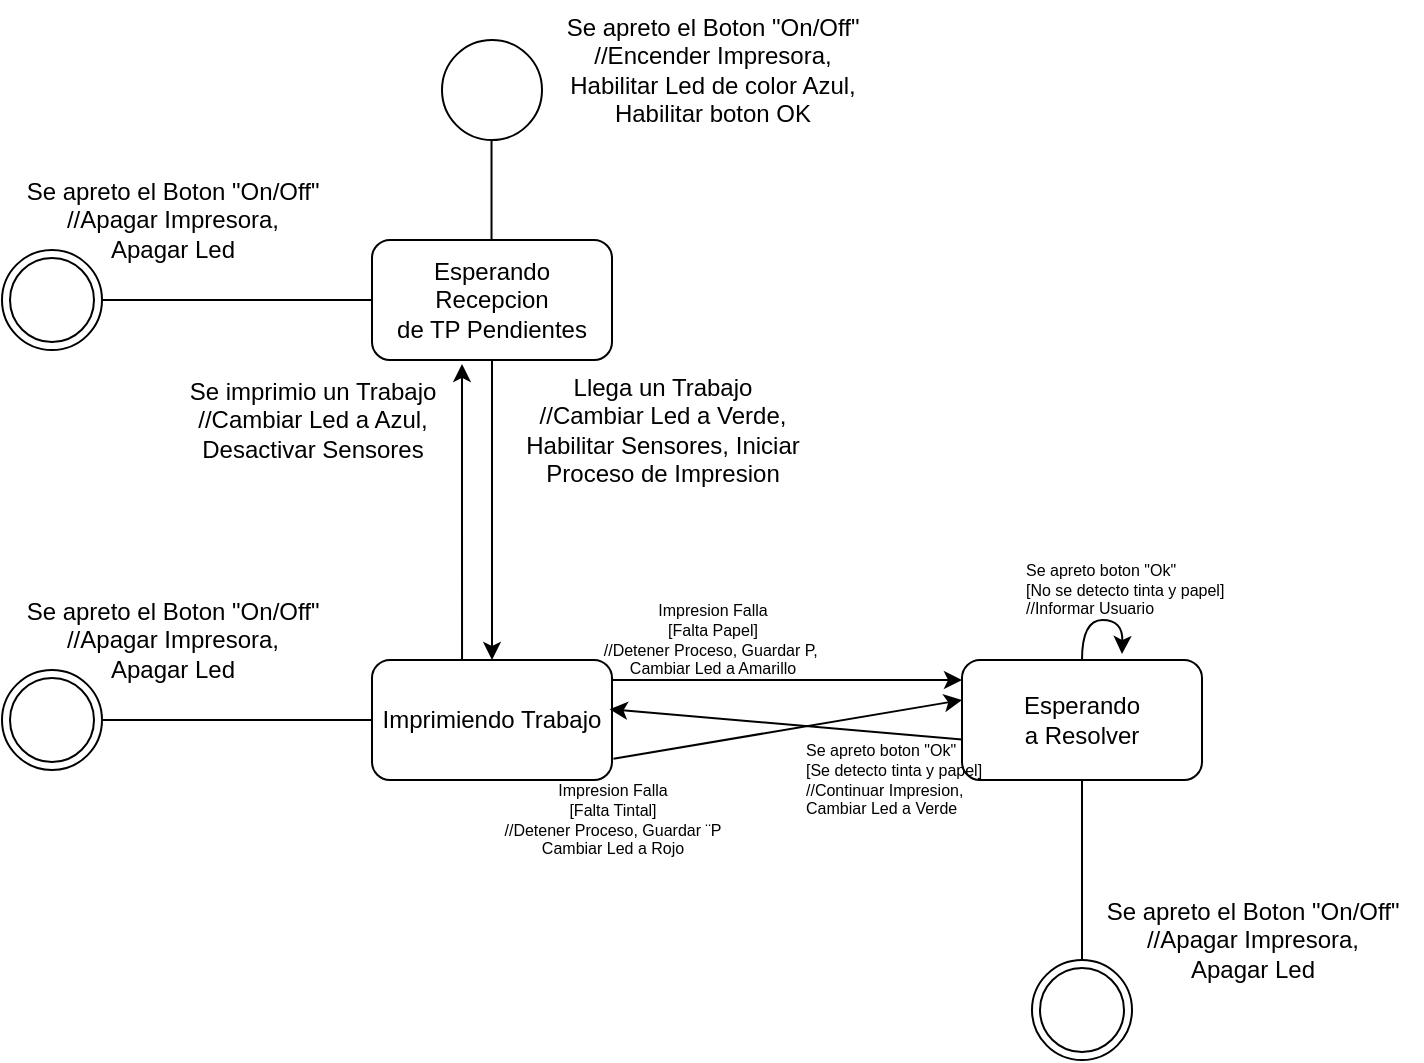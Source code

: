 <mxfile version="24.7.17">
  <diagram name="Página-1" id="GPr1cC8wJeIaOXFCkd0H">
    <mxGraphModel dx="1035" dy="626" grid="1" gridSize="10" guides="1" tooltips="1" connect="1" arrows="1" fold="1" page="1" pageScale="1" pageWidth="827" pageHeight="1169" math="0" shadow="0">
      <root>
        <mxCell id="0" />
        <mxCell id="1" parent="0" />
        <mxCell id="BAp42FtEXZmms4dF4hrD-1" value="" style="ellipse;whiteSpace=wrap;html=1;aspect=fixed;" vertex="1" parent="1">
          <mxGeometry x="300" y="30" width="50" height="50" as="geometry" />
        </mxCell>
        <mxCell id="BAp42FtEXZmms4dF4hrD-2" value="" style="endArrow=none;html=1;rounded=0;" edge="1" parent="1">
          <mxGeometry width="50" height="50" relative="1" as="geometry">
            <mxPoint x="324.76" y="130" as="sourcePoint" />
            <mxPoint x="324.76" y="80" as="targetPoint" />
          </mxGeometry>
        </mxCell>
        <mxCell id="BAp42FtEXZmms4dF4hrD-3" value="Se apreto el Boton &quot;On/Off&quot;&lt;div&gt;//Encender Impresora,&lt;/div&gt;&lt;div&gt;Habilitar Led de color Azul,&lt;/div&gt;&lt;div&gt;Habilitar boton OK&lt;/div&gt;" style="text;html=1;align=center;verticalAlign=middle;resizable=0;points=[];autosize=1;strokeColor=none;fillColor=none;" vertex="1" parent="1">
          <mxGeometry x="350" y="10" width="170" height="70" as="geometry" />
        </mxCell>
        <mxCell id="BAp42FtEXZmms4dF4hrD-6" value="" style="edgeStyle=orthogonalEdgeStyle;rounded=0;orthogonalLoop=1;jettySize=auto;html=1;" edge="1" parent="1" source="BAp42FtEXZmms4dF4hrD-4" target="BAp42FtEXZmms4dF4hrD-5">
          <mxGeometry relative="1" as="geometry" />
        </mxCell>
        <mxCell id="BAp42FtEXZmms4dF4hrD-4" value="Esperando&lt;div&gt;Recepcion&lt;/div&gt;&lt;div&gt;de TP Pendientes&lt;/div&gt;" style="rounded=1;whiteSpace=wrap;html=1;" vertex="1" parent="1">
          <mxGeometry x="265" y="130" width="120" height="60" as="geometry" />
        </mxCell>
        <mxCell id="BAp42FtEXZmms4dF4hrD-9" value="" style="edgeStyle=orthogonalEdgeStyle;rounded=0;orthogonalLoop=1;jettySize=auto;html=1;" edge="1" parent="1">
          <mxGeometry relative="1" as="geometry">
            <mxPoint x="385" y="350" as="sourcePoint" />
            <mxPoint x="560" y="350" as="targetPoint" />
            <Array as="points">
              <mxPoint x="530" y="350" />
              <mxPoint x="530" y="350" />
            </Array>
          </mxGeometry>
        </mxCell>
        <mxCell id="BAp42FtEXZmms4dF4hrD-5" value="Imprimiendo Trabajo" style="whiteSpace=wrap;html=1;rounded=1;" vertex="1" parent="1">
          <mxGeometry x="265" y="340" width="120" height="60" as="geometry" />
        </mxCell>
        <mxCell id="BAp42FtEXZmms4dF4hrD-7" value="Llega un Trabajo&lt;div&gt;//Cambiar Led a Verde,&lt;/div&gt;&lt;div&gt;Habilitar Sensores, Iniciar&lt;/div&gt;&lt;div&gt;Proceso de Impresion&lt;/div&gt;" style="text;html=1;align=center;verticalAlign=middle;resizable=0;points=[];autosize=1;strokeColor=none;fillColor=none;" vertex="1" parent="1">
          <mxGeometry x="330" y="190" width="160" height="70" as="geometry" />
        </mxCell>
        <mxCell id="BAp42FtEXZmms4dF4hrD-13" style="rounded=0;orthogonalLoop=1;jettySize=auto;html=1;entryX=0.99;entryY=0.41;entryDx=0;entryDy=0;entryPerimeter=0;" edge="1" parent="1" target="BAp42FtEXZmms4dF4hrD-5">
          <mxGeometry relative="1" as="geometry">
            <mxPoint x="560" y="379.71" as="sourcePoint" />
            <mxPoint x="385" y="379.71" as="targetPoint" />
          </mxGeometry>
        </mxCell>
        <mxCell id="BAp42FtEXZmms4dF4hrD-24" style="edgeStyle=orthogonalEdgeStyle;rounded=0;orthogonalLoop=1;jettySize=auto;html=1;curved=1;" edge="1" parent="1" source="BAp42FtEXZmms4dF4hrD-8">
          <mxGeometry relative="1" as="geometry">
            <mxPoint x="640" y="337" as="targetPoint" />
          </mxGeometry>
        </mxCell>
        <mxCell id="BAp42FtEXZmms4dF4hrD-8" value="Esperando&lt;div&gt;a Resolver&lt;/div&gt;" style="whiteSpace=wrap;html=1;rounded=1;" vertex="1" parent="1">
          <mxGeometry x="560" y="340" width="120" height="60" as="geometry" />
        </mxCell>
        <mxCell id="BAp42FtEXZmms4dF4hrD-10" value="&lt;h5 style=&quot;font-size: 8px;&quot;&gt;&lt;span style=&quot;font-weight: normal;&quot;&gt;Impresion Falla&lt;br&gt;[Falta Papel]&lt;br&gt;//Detener Proceso, Guardar P,&amp;nbsp;&lt;br&gt;Cambiar Led a Amarillo&lt;/span&gt;&lt;/h5&gt;" style="text;html=1;align=center;verticalAlign=middle;resizable=0;points=[];autosize=1;strokeColor=none;fillColor=none;" vertex="1" parent="1">
          <mxGeometry x="370" y="290" width="130" height="80" as="geometry" />
        </mxCell>
        <mxCell id="BAp42FtEXZmms4dF4hrD-11" value="" style="rounded=0;orthogonalLoop=1;jettySize=auto;html=1;exitX=1.006;exitY=0.823;exitDx=0;exitDy=0;exitPerimeter=0;" edge="1" parent="1" source="BAp42FtEXZmms4dF4hrD-5">
          <mxGeometry relative="1" as="geometry">
            <mxPoint x="385" y="360" as="sourcePoint" />
            <mxPoint x="560" y="360" as="targetPoint" />
          </mxGeometry>
        </mxCell>
        <mxCell id="BAp42FtEXZmms4dF4hrD-12" value="&lt;h5 style=&quot;font-size: 8px;&quot;&gt;&lt;span style=&quot;font-weight: normal;&quot;&gt;Impresion Falla&lt;br&gt;[Falta Tintal]&lt;br&gt;//Detener Proceso, Guardar ¨P&lt;br&gt;Cambiar Led a Rojo&lt;/span&gt;&lt;/h5&gt;" style="text;html=1;align=center;verticalAlign=middle;resizable=0;points=[];autosize=1;strokeColor=none;fillColor=none;" vertex="1" parent="1">
          <mxGeometry x="320" y="380" width="130" height="80" as="geometry" />
        </mxCell>
        <mxCell id="BAp42FtEXZmms4dF4hrD-14" value="" style="ellipse;shape=doubleEllipse;whiteSpace=wrap;html=1;aspect=fixed;" vertex="1" parent="1">
          <mxGeometry x="80" y="135" width="50" height="50" as="geometry" />
        </mxCell>
        <mxCell id="BAp42FtEXZmms4dF4hrD-15" value="" style="endArrow=none;html=1;rounded=0;exitX=0;exitY=0.5;exitDx=0;exitDy=0;" edge="1" parent="1" source="BAp42FtEXZmms4dF4hrD-4" target="BAp42FtEXZmms4dF4hrD-14">
          <mxGeometry width="50" height="50" relative="1" as="geometry">
            <mxPoint x="154.86" y="230" as="sourcePoint" />
            <mxPoint x="154.86" y="180" as="targetPoint" />
          </mxGeometry>
        </mxCell>
        <mxCell id="BAp42FtEXZmms4dF4hrD-16" value="Se apreto el Boton &quot;On/Off&quot;&lt;div&gt;//Apagar Impresora,&lt;/div&gt;&lt;div&gt;Apagar Led&lt;/div&gt;" style="text;html=1;align=center;verticalAlign=middle;resizable=0;points=[];autosize=1;strokeColor=none;fillColor=none;" vertex="1" parent="1">
          <mxGeometry x="80" y="90" width="170" height="60" as="geometry" />
        </mxCell>
        <mxCell id="BAp42FtEXZmms4dF4hrD-17" value="" style="ellipse;shape=doubleEllipse;whiteSpace=wrap;html=1;aspect=fixed;" vertex="1" parent="1">
          <mxGeometry x="80" y="345" width="50" height="50" as="geometry" />
        </mxCell>
        <mxCell id="BAp42FtEXZmms4dF4hrD-18" value="" style="endArrow=none;html=1;rounded=0;exitX=0;exitY=0.5;exitDx=0;exitDy=0;" edge="1" parent="1" target="BAp42FtEXZmms4dF4hrD-17">
          <mxGeometry width="50" height="50" relative="1" as="geometry">
            <mxPoint x="265" y="370" as="sourcePoint" />
            <mxPoint x="154.86" y="390" as="targetPoint" />
          </mxGeometry>
        </mxCell>
        <mxCell id="BAp42FtEXZmms4dF4hrD-19" value="Se apreto el Boton &quot;On/Off&quot;&lt;div&gt;//Apagar Impresora,&lt;/div&gt;&lt;div&gt;Apagar Led&lt;/div&gt;" style="text;html=1;align=center;verticalAlign=middle;resizable=0;points=[];autosize=1;strokeColor=none;fillColor=none;" vertex="1" parent="1">
          <mxGeometry x="80" y="300" width="170" height="60" as="geometry" />
        </mxCell>
        <mxCell id="BAp42FtEXZmms4dF4hrD-20" value="" style="ellipse;shape=doubleEllipse;whiteSpace=wrap;html=1;aspect=fixed;" vertex="1" parent="1">
          <mxGeometry x="595" y="490" width="50" height="50" as="geometry" />
        </mxCell>
        <mxCell id="BAp42FtEXZmms4dF4hrD-21" value="" style="endArrow=none;html=1;rounded=0;exitX=0.5;exitY=1;exitDx=0;exitDy=0;" edge="1" parent="1" target="BAp42FtEXZmms4dF4hrD-20" source="BAp42FtEXZmms4dF4hrD-8">
          <mxGeometry width="50" height="50" relative="1" as="geometry">
            <mxPoint x="735" y="500" as="sourcePoint" />
            <mxPoint x="624.86" y="520" as="targetPoint" />
          </mxGeometry>
        </mxCell>
        <mxCell id="BAp42FtEXZmms4dF4hrD-22" value="Se apreto el Boton &quot;On/Off&quot;&lt;div&gt;//Apagar Impresora,&lt;/div&gt;&lt;div&gt;Apagar Led&lt;/div&gt;" style="text;html=1;align=center;verticalAlign=middle;resizable=0;points=[];autosize=1;strokeColor=none;fillColor=none;" vertex="1" parent="1">
          <mxGeometry x="620" y="450" width="170" height="60" as="geometry" />
        </mxCell>
        <mxCell id="BAp42FtEXZmms4dF4hrD-23" value="&lt;h5 style=&quot;font-size: 8px;&quot;&gt;&lt;span style=&quot;font-weight: normal;&quot;&gt;Se apreto boton &quot;Ok&quot;&lt;br&gt;[Se detecto tinta y papel]&lt;br&gt;//Continuar Impresion,&lt;br&gt;Cambiar Led a Verde&lt;/span&gt;&lt;/h5&gt;" style="text;html=1;align=left;verticalAlign=middle;resizable=0;points=[];autosize=1;strokeColor=none;fillColor=none;" vertex="1" parent="1">
          <mxGeometry x="480" y="360" width="110" height="80" as="geometry" />
        </mxCell>
        <mxCell id="BAp42FtEXZmms4dF4hrD-25" value="&lt;h5 style=&quot;font-size: 8px;&quot;&gt;&lt;span style=&quot;font-weight: normal;&quot;&gt;Se apreto boton &quot;Ok&quot;&lt;br&gt;[No se detecto tinta y papel]&lt;br&gt;//Informar Usuario&lt;br&gt;&lt;/span&gt;&lt;/h5&gt;" style="text;html=1;align=left;verticalAlign=middle;resizable=0;points=[];autosize=1;strokeColor=none;fillColor=none;" vertex="1" parent="1">
          <mxGeometry x="590" y="270" width="120" height="70" as="geometry" />
        </mxCell>
        <mxCell id="BAp42FtEXZmms4dF4hrD-26" style="edgeStyle=orthogonalEdgeStyle;rounded=0;orthogonalLoop=1;jettySize=auto;html=1;entryX=0.163;entryY=1.033;entryDx=0;entryDy=0;entryPerimeter=0;" edge="1" parent="1">
          <mxGeometry relative="1" as="geometry">
            <mxPoint x="310.023" y="340" as="sourcePoint" />
            <mxPoint x="310.0" y="191.98" as="targetPoint" />
            <Array as="points">
              <mxPoint x="310.44" y="265" />
            </Array>
          </mxGeometry>
        </mxCell>
        <mxCell id="BAp42FtEXZmms4dF4hrD-27" value="Se imprimio un Trabajo&lt;div&gt;//Cambiar Led&amp;nbsp;&lt;span style=&quot;background-color: initial;&quot;&gt;a Azul,&lt;/span&gt;&lt;/div&gt;&lt;div&gt;Desactivar Sensores&lt;/div&gt;" style="text;html=1;align=center;verticalAlign=middle;resizable=0;points=[];autosize=1;strokeColor=none;fillColor=none;" vertex="1" parent="1">
          <mxGeometry x="160" y="190" width="150" height="60" as="geometry" />
        </mxCell>
      </root>
    </mxGraphModel>
  </diagram>
</mxfile>
